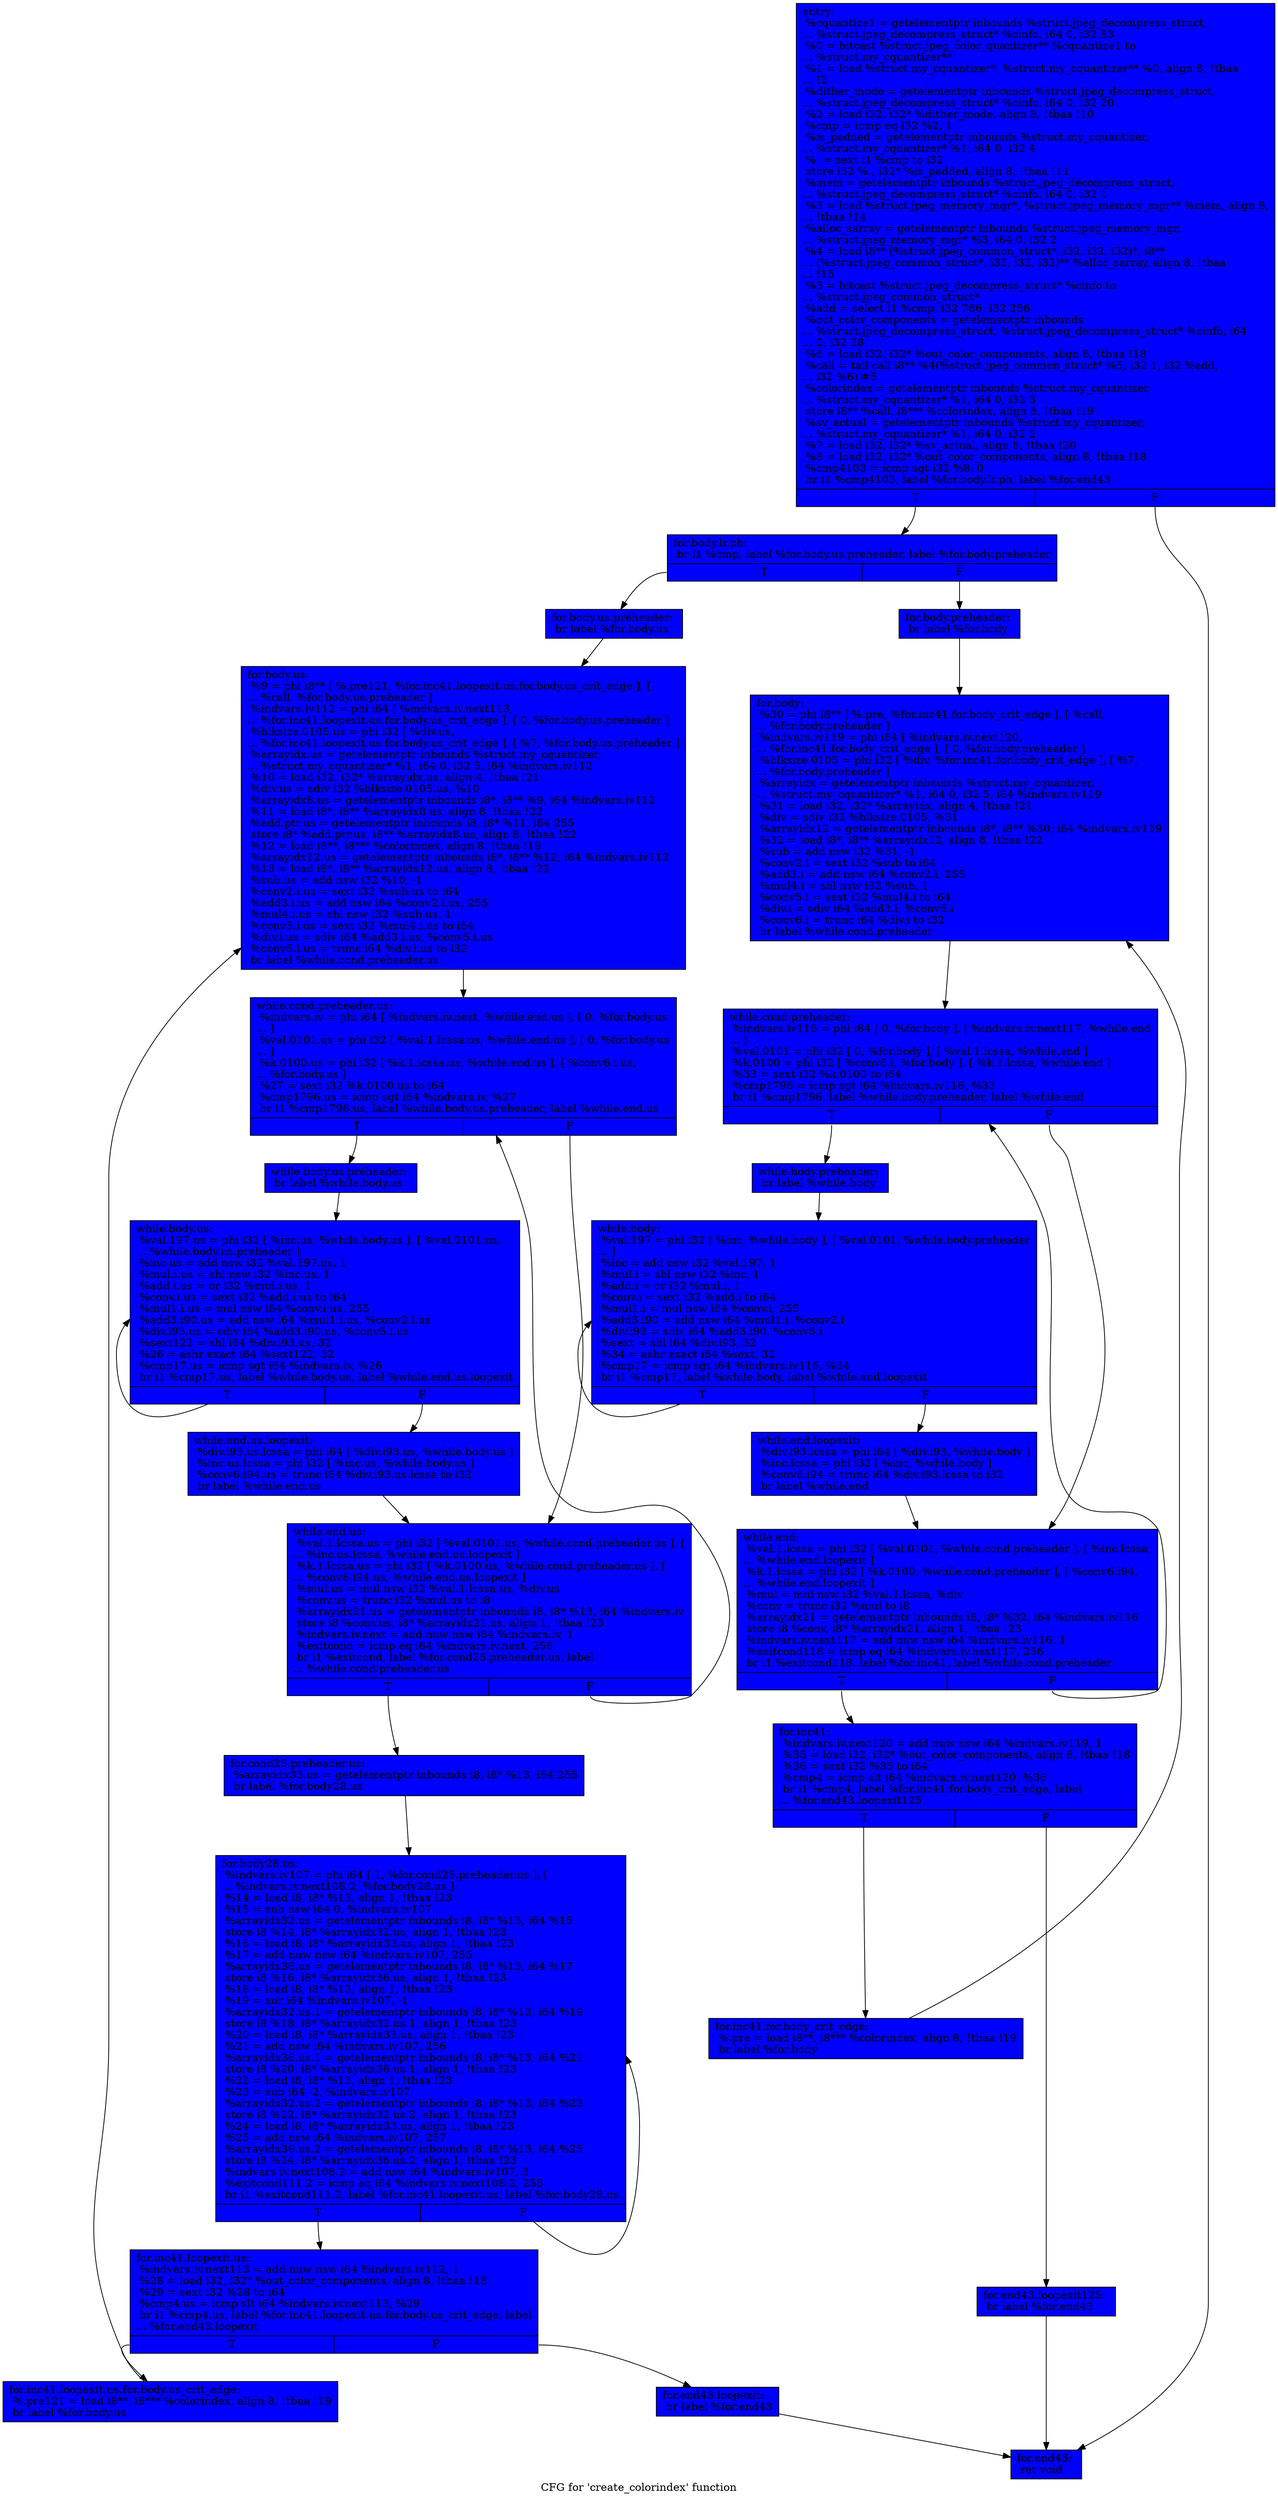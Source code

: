 digraph "CFG for 'create_colorindex' function" {
	label="CFG for 'create_colorindex' function";

	Node0x6a48280 [shape=record, style = filled, fillcolor = blue, label="{entry:\l  %cquantize1 = getelementptr inbounds %struct.jpeg_decompress_struct,\l... %struct.jpeg_decompress_struct* %cinfo, i64 0, i32 83\l  %0 = bitcast %struct.jpeg_color_quantizer** %cquantize1 to\l... %struct.my_cquantizer**\l  %1 = load %struct.my_cquantizer*, %struct.my_cquantizer** %0, align 8, !tbaa\l... !2\l  %dither_mode = getelementptr inbounds %struct.jpeg_decompress_struct,\l... %struct.jpeg_decompress_struct* %cinfo, i64 0, i32 20\l  %2 = load i32, i32* %dither_mode, align 8, !tbaa !10\l  %cmp = icmp eq i32 %2, 1\l  %is_padded = getelementptr inbounds %struct.my_cquantizer,\l... %struct.my_cquantizer* %1, i64 0, i32 4\l  %. = zext i1 %cmp to i32\l  store i32 %., i32* %is_padded, align 8, !tbaa !11\l  %mem = getelementptr inbounds %struct.jpeg_decompress_struct,\l... %struct.jpeg_decompress_struct* %cinfo, i64 0, i32 1\l  %3 = load %struct.jpeg_memory_mgr*, %struct.jpeg_memory_mgr** %mem, align 8,\l... !tbaa !14\l  %alloc_sarray = getelementptr inbounds %struct.jpeg_memory_mgr,\l... %struct.jpeg_memory_mgr* %3, i64 0, i32 2\l  %4 = load i8** (%struct.jpeg_common_struct*, i32, i32, i32)*, i8**\l... (%struct.jpeg_common_struct*, i32, i32, i32)** %alloc_sarray, align 8, !tbaa\l... !15\l  %5 = bitcast %struct.jpeg_decompress_struct* %cinfo to\l... %struct.jpeg_common_struct*\l  %add = select i1 %cmp, i32 766, i32 256\l  %out_color_components = getelementptr inbounds\l... %struct.jpeg_decompress_struct, %struct.jpeg_decompress_struct* %cinfo, i64\l... 0, i32 28\l  %6 = load i32, i32* %out_color_components, align 8, !tbaa !18\l  %call = tail call i8** %4(%struct.jpeg_common_struct* %5, i32 1, i32 %add,\l... i32 %6) #5\l  %colorindex = getelementptr inbounds %struct.my_cquantizer,\l... %struct.my_cquantizer* %1, i64 0, i32 3\l  store i8** %call, i8*** %colorindex, align 8, !tbaa !19\l  %sv_actual = getelementptr inbounds %struct.my_cquantizer,\l... %struct.my_cquantizer* %1, i64 0, i32 2\l  %7 = load i32, i32* %sv_actual, align 8, !tbaa !20\l  %8 = load i32, i32* %out_color_components, align 8, !tbaa !18\l  %cmp4103 = icmp sgt i32 %8, 0\l  br i1 %cmp4103, label %for.body.lr.ph, label %for.end43\l|{<s0>T|<s1>F}}"];
	Node0x6a48280:s0 -> Node0x6a495f0;
	Node0x6a48280:s1 -> Node0x6a31400;
	Node0x6a495f0 [shape=record, style = filled, fillcolor = blue, label="{for.body.lr.ph:                                   \l  br i1 %cmp, label %for.body.us.preheader, label %for.body.preheader\l|{<s0>T|<s1>F}}"];
	Node0x6a495f0:s0 -> Node0x6a31570;
	Node0x6a495f0:s1 -> Node0x6a31610;
	Node0x6a31610 [shape=record, style = filled, fillcolor = blue, label="{for.body.preheader:                               \l  br label %for.body\l}"];
	Node0x6a31610 -> Node0x6a4ae70;
	Node0x6a31570 [shape=record, style = filled, fillcolor = blue, label="{for.body.us.preheader:                            \l  br label %for.body.us\l}"];
	Node0x6a31570 -> Node0x6a4af50;
	Node0x6a4af50 [shape=record, style = filled, fillcolor = blue, label="{for.body.us:                                      \l  %9 = phi i8** [ %.pre121, %for.inc41.loopexit.us.for.body.us_crit_edge ], [\l... %call, %for.body.us.preheader ]\l  %indvars.iv112 = phi i64 [ %indvars.iv.next113,\l... %for.inc41.loopexit.us.for.body.us_crit_edge ], [ 0, %for.body.us.preheader ]\l  %blksize.0105.us = phi i32 [ %div.us,\l... %for.inc41.loopexit.us.for.body.us_crit_edge ], [ %7, %for.body.us.preheader ]\l  %arrayidx.us = getelementptr inbounds %struct.my_cquantizer,\l... %struct.my_cquantizer* %1, i64 0, i32 5, i64 %indvars.iv112\l  %10 = load i32, i32* %arrayidx.us, align 4, !tbaa !21\l  %div.us = sdiv i32 %blksize.0105.us, %10\l  %arrayidx8.us = getelementptr inbounds i8*, i8** %9, i64 %indvars.iv112\l  %11 = load i8*, i8** %arrayidx8.us, align 8, !tbaa !22\l  %add.ptr.us = getelementptr inbounds i8, i8* %11, i64 255\l  store i8* %add.ptr.us, i8** %arrayidx8.us, align 8, !tbaa !22\l  %12 = load i8**, i8*** %colorindex, align 8, !tbaa !19\l  %arrayidx12.us = getelementptr inbounds i8*, i8** %12, i64 %indvars.iv112\l  %13 = load i8*, i8** %arrayidx12.us, align 8, !tbaa !22\l  %sub.us = add nsw i32 %10, -1\l  %conv2.i.us = sext i32 %sub.us to i64\l  %add3.i.us = add nsw i64 %conv2.i.us, 255\l  %mul4.i.us = shl nsw i32 %sub.us, 1\l  %conv5.i.us = sext i32 %mul4.i.us to i64\l  %div.i.us = sdiv i64 %add3.i.us, %conv5.i.us\l  %conv6.i.us = trunc i64 %div.i.us to i32\l  br label %while.cond.preheader.us\l}"];
	Node0x6a4af50 -> Node0x6a4c6e0;
	Node0x6a4c820 [shape=record, style = filled, fillcolor = blue, label="{for.body28.us:                                    \l  %indvars.iv107 = phi i64 [ 1, %for.cond25.preheader.us ], [\l... %indvars.iv.next108.2, %for.body28.us ]\l  %14 = load i8, i8* %13, align 1, !tbaa !23\l  %15 = sub nsw i64 0, %indvars.iv107\l  %arrayidx32.us = getelementptr inbounds i8, i8* %13, i64 %15\l  store i8 %14, i8* %arrayidx32.us, align 1, !tbaa !23\l  %16 = load i8, i8* %arrayidx33.us, align 1, !tbaa !23\l  %17 = add nuw nsw i64 %indvars.iv107, 255\l  %arrayidx36.us = getelementptr inbounds i8, i8* %13, i64 %17\l  store i8 %16, i8* %arrayidx36.us, align 1, !tbaa !23\l  %18 = load i8, i8* %13, align 1, !tbaa !23\l  %19 = xor i64 %indvars.iv107, -1\l  %arrayidx32.us.1 = getelementptr inbounds i8, i8* %13, i64 %19\l  store i8 %18, i8* %arrayidx32.us.1, align 1, !tbaa !23\l  %20 = load i8, i8* %arrayidx33.us, align 1, !tbaa !23\l  %21 = add nsw i64 %indvars.iv107, 256\l  %arrayidx36.us.1 = getelementptr inbounds i8, i8* %13, i64 %21\l  store i8 %20, i8* %arrayidx36.us.1, align 1, !tbaa !23\l  %22 = load i8, i8* %13, align 1, !tbaa !23\l  %23 = sub i64 -2, %indvars.iv107\l  %arrayidx32.us.2 = getelementptr inbounds i8, i8* %13, i64 %23\l  store i8 %22, i8* %arrayidx32.us.2, align 1, !tbaa !23\l  %24 = load i8, i8* %arrayidx33.us, align 1, !tbaa !23\l  %25 = add nsw i64 %indvars.iv107, 257\l  %arrayidx36.us.2 = getelementptr inbounds i8, i8* %13, i64 %25\l  store i8 %24, i8* %arrayidx36.us.2, align 1, !tbaa !23\l  %indvars.iv.next108.2 = add nsw i64 %indvars.iv107, 3\l  %exitcond111.2 = icmp eq i64 %indvars.iv.next108.2, 256\l  br i1 %exitcond111.2, label %for.inc41.loopexit.us, label %for.body28.us\l|{<s0>T|<s1>F}}"];
	Node0x6a4c820:s0 -> Node0x6a4dbb0;
	Node0x6a4c820:s1 -> Node0x6a4c820;
	Node0x6a4b740 [shape=record, style = filled, fillcolor = blue, label="{while.end.us.loopexit:                            \l  %div.i93.us.lcssa = phi i64 [ %div.i93.us, %while.body.us ]\l  %inc.us.lcssa = phi i32 [ %inc.us, %while.body.us ]\l  %conv6.i94.us = trunc i64 %div.i93.us.lcssa to i32\l  br label %while.end.us\l}"];
	Node0x6a4b740 -> Node0x6a4e4a0;
	Node0x6a4e4a0 [shape=record, style = filled, fillcolor = blue, label="{while.end.us:                                     \l  %val.1.lcssa.us = phi i32 [ %val.0101.us, %while.cond.preheader.us ], [\l... %inc.us.lcssa, %while.end.us.loopexit ]\l  %k.1.lcssa.us = phi i32 [ %k.0100.us, %while.cond.preheader.us ], [\l... %conv6.i94.us, %while.end.us.loopexit ]\l  %mul.us = mul nsw i32 %val.1.lcssa.us, %div.us\l  %conv.us = trunc i32 %mul.us to i8\l  %arrayidx21.us = getelementptr inbounds i8, i8* %13, i64 %indvars.iv\l  store i8 %conv.us, i8* %arrayidx21.us, align 1, !tbaa !23\l  %indvars.iv.next = add nuw nsw i64 %indvars.iv, 1\l  %exitcond = icmp eq i64 %indvars.iv.next, 256\l  br i1 %exitcond, label %for.cond25.preheader.us, label\l... %while.cond.preheader.us\l|{<s0>T|<s1>F}}"];
	Node0x6a4e4a0:s0 -> Node0x6a4c900;
	Node0x6a4e4a0:s1 -> Node0x6a4c6e0;
	Node0x6a4b870 [shape=record, style = filled, fillcolor = blue, label="{while.body.us:                                    \l  %val.197.us = phi i32 [ %inc.us, %while.body.us ], [ %val.0101.us,\l... %while.body.us.preheader ]\l  %inc.us = add nsw i32 %val.197.us, 1\l  %mul.i.us = shl nsw i32 %inc.us, 1\l  %add.i.us = or i32 %mul.i.us, 1\l  %conv.i.us = sext i32 %add.i.us to i64\l  %mul1.i.us = mul nsw i64 %conv.i.us, 255\l  %add3.i90.us = add nsw i64 %mul1.i.us, %conv2.i.us\l  %div.i93.us = sdiv i64 %add3.i90.us, %conv5.i.us\l  %sext122 = shl i64 %div.i93.us, 32\l  %26 = ashr exact i64 %sext122, 32\l  %cmp17.us = icmp sgt i64 %indvars.iv, %26\l  br i1 %cmp17.us, label %while.body.us, label %while.end.us.loopexit\l|{<s0>T|<s1>F}}"];
	Node0x6a4b870:s0 -> Node0x6a4b870;
	Node0x6a4b870:s1 -> Node0x6a4b740;
	Node0x6a4c6e0 [shape=record, style = filled, fillcolor = blue, label="{while.cond.preheader.us:                          \l  %indvars.iv = phi i64 [ %indvars.iv.next, %while.end.us ], [ 0, %for.body.us\l... ]\l  %val.0101.us = phi i32 [ %val.1.lcssa.us, %while.end.us ], [ 0, %for.body.us\l... ]\l  %k.0100.us = phi i32 [ %k.1.lcssa.us, %while.end.us ], [ %conv6.i.us,\l... %for.body.us ]\l  %27 = sext i32 %k.0100.us to i64\l  %cmp1796.us = icmp sgt i64 %indvars.iv, %27\l  br i1 %cmp1796.us, label %while.body.us.preheader, label %while.end.us\l|{<s0>T|<s1>F}}"];
	Node0x6a4c6e0:s0 -> Node0x6a4edb0;
	Node0x6a4c6e0:s1 -> Node0x6a4e4a0;
	Node0x6a4edb0 [shape=record, style = filled, fillcolor = blue, label="{while.body.us.preheader:                          \l  br label %while.body.us\l}"];
	Node0x6a4edb0 -> Node0x6a4b870;
	Node0x6a4c900 [shape=record, style = filled, fillcolor = blue, label="{for.cond25.preheader.us:                          \l  %arrayidx33.us = getelementptr inbounds i8, i8* %13, i64 255\l  br label %for.body28.us\l}"];
	Node0x6a4c900 -> Node0x6a4c820;
	Node0x6a4dbb0 [shape=record, style = filled, fillcolor = blue, label="{for.inc41.loopexit.us:                            \l  %indvars.iv.next113 = add nuw nsw i64 %indvars.iv112, 1\l  %28 = load i32, i32* %out_color_components, align 8, !tbaa !18\l  %29 = sext i32 %28 to i64\l  %cmp4.us = icmp slt i64 %indvars.iv.next113, %29\l  br i1 %cmp4.us, label %for.inc41.loopexit.us.for.body.us_crit_edge, label\l... %for.end43.loopexit\l|{<s0>T|<s1>F}}"];
	Node0x6a4dbb0:s0 -> Node0x6a4b0b0;
	Node0x6a4dbb0:s1 -> Node0x6a4f9a0;
	Node0x6a4b0b0 [shape=record, style = filled, fillcolor = blue, label="{for.inc41.loopexit.us.for.body.us_crit_edge:      \l  %.pre121 = load i8**, i8*** %colorindex, align 8, !tbaa !19\l  br label %for.body.us\l}"];
	Node0x6a4b0b0 -> Node0x6a4af50;
	Node0x6a4ae70 [shape=record, style = filled, fillcolor = blue, label="{for.body:                                         \l  %30 = phi i8** [ %.pre, %for.inc41.for.body_crit_edge ], [ %call,\l... %for.body.preheader ]\l  %indvars.iv119 = phi i64 [ %indvars.iv.next120,\l... %for.inc41.for.body_crit_edge ], [ 0, %for.body.preheader ]\l  %blksize.0105 = phi i32 [ %div, %for.inc41.for.body_crit_edge ], [ %7,\l... %for.body.preheader ]\l  %arrayidx = getelementptr inbounds %struct.my_cquantizer,\l... %struct.my_cquantizer* %1, i64 0, i32 5, i64 %indvars.iv119\l  %31 = load i32, i32* %arrayidx, align 4, !tbaa !21\l  %div = sdiv i32 %blksize.0105, %31\l  %arrayidx12 = getelementptr inbounds i8*, i8** %30, i64 %indvars.iv119\l  %32 = load i8*, i8** %arrayidx12, align 8, !tbaa !22\l  %sub = add nsw i32 %31, -1\l  %conv2.i = sext i32 %sub to i64\l  %add3.i = add nsw i64 %conv2.i, 255\l  %mul4.i = shl nsw i32 %sub, 1\l  %conv5.i = sext i32 %mul4.i to i64\l  %div.i = sdiv i64 %add3.i, %conv5.i\l  %conv6.i = trunc i64 %div.i to i32\l  br label %while.cond.preheader\l}"];
	Node0x6a4ae70 -> Node0x6a505d0;
	Node0x6a505d0 [shape=record, style = filled, fillcolor = blue, label="{while.cond.preheader:                             \l  %indvars.iv116 = phi i64 [ 0, %for.body ], [ %indvars.iv.next117, %while.end\l... ]\l  %val.0101 = phi i32 [ 0, %for.body ], [ %val.1.lcssa, %while.end ]\l  %k.0100 = phi i32 [ %conv6.i, %for.body ], [ %k.1.lcssa, %while.end ]\l  %33 = sext i32 %k.0100 to i64\l  %cmp1796 = icmp sgt i64 %indvars.iv116, %33\l  br i1 %cmp1796, label %while.body.preheader, label %while.end\l|{<s0>T|<s1>F}}"];
	Node0x6a505d0:s0 -> Node0x6a4e170;
	Node0x6a505d0:s1 -> Node0x6a50790;
	Node0x6a4e170 [shape=record, style = filled, fillcolor = blue, label="{while.body.preheader:                             \l  br label %while.body\l}"];
	Node0x6a4e170 -> Node0x6a51490;
	Node0x6a51490 [shape=record, style = filled, fillcolor = blue, label="{while.body:                                       \l  %val.197 = phi i32 [ %inc, %while.body ], [ %val.0101, %while.body.preheader\l... ]\l  %inc = add nsw i32 %val.197, 1\l  %mul.i = shl nsw i32 %inc, 1\l  %add.i = or i32 %mul.i, 1\l  %conv.i = sext i32 %add.i to i64\l  %mul1.i = mul nsw i64 %conv.i, 255\l  %add3.i90 = add nsw i64 %mul1.i, %conv2.i\l  %div.i93 = sdiv i64 %add3.i90, %conv5.i\l  %sext = shl i64 %div.i93, 32\l  %34 = ashr exact i64 %sext, 32\l  %cmp17 = icmp sgt i64 %indvars.iv116, %34\l  br i1 %cmp17, label %while.body, label %while.end.loopexit\l|{<s0>T|<s1>F}}"];
	Node0x6a51490:s0 -> Node0x6a51490;
	Node0x6a51490:s1 -> Node0x6a51b40;
	Node0x6a51b40 [shape=record, style = filled, fillcolor = blue, label="{while.end.loopexit:                               \l  %div.i93.lcssa = phi i64 [ %div.i93, %while.body ]\l  %inc.lcssa = phi i32 [ %inc, %while.body ]\l  %conv6.i94 = trunc i64 %div.i93.lcssa to i32\l  br label %while.end\l}"];
	Node0x6a51b40 -> Node0x6a50790;
	Node0x6a50790 [shape=record, style = filled, fillcolor = blue, label="{while.end:                                        \l  %val.1.lcssa = phi i32 [ %val.0101, %while.cond.preheader ], [ %inc.lcssa,\l... %while.end.loopexit ]\l  %k.1.lcssa = phi i32 [ %k.0100, %while.cond.preheader ], [ %conv6.i94,\l... %while.end.loopexit ]\l  %mul = mul nsw i32 %val.1.lcssa, %div\l  %conv = trunc i32 %mul to i8\l  %arrayidx21 = getelementptr inbounds i8, i8* %32, i64 %indvars.iv116\l  store i8 %conv, i8* %arrayidx21, align 1, !tbaa !23\l  %indvars.iv.next117 = add nuw nsw i64 %indvars.iv116, 1\l  %exitcond118 = icmp eq i64 %indvars.iv.next117, 256\l  br i1 %exitcond118, label %for.inc41, label %while.cond.preheader\l|{<s0>T|<s1>F}}"];
	Node0x6a50790:s0 -> Node0x6a52290;
	Node0x6a50790:s1 -> Node0x6a505d0;
	Node0x6a52290 [shape=record, style = filled, fillcolor = blue, label="{for.inc41:                                        \l  %indvars.iv.next120 = add nuw nsw i64 %indvars.iv119, 1\l  %35 = load i32, i32* %out_color_components, align 8, !tbaa !18\l  %36 = sext i32 %35 to i64\l  %cmp4 = icmp slt i64 %indvars.iv.next120, %36\l  br i1 %cmp4, label %for.inc41.for.body_crit_edge, label\l... %for.end43.loopexit125\l|{<s0>T|<s1>F}}"];
	Node0x6a52290:s0 -> Node0x6a4fab0;
	Node0x6a52290:s1 -> Node0x6a524d0;
	Node0x6a4fab0 [shape=record, style = filled, fillcolor = blue, label="{for.inc41.for.body_crit_edge:                     \l  %.pre = load i8**, i8*** %colorindex, align 8, !tbaa !19\l  br label %for.body\l}"];
	Node0x6a4fab0 -> Node0x6a4ae70;
	Node0x6a4f9a0 [shape=record, style = filled, fillcolor = blue, label="{for.end43.loopexit:                               \l  br label %for.end43\l}"];
	Node0x6a4f9a0 -> Node0x6a31400;
	Node0x6a524d0 [shape=record, style = filled, fillcolor = blue, label="{for.end43.loopexit125:                            \l  br label %for.end43\l}"];
	Node0x6a524d0 -> Node0x6a31400;
	Node0x6a31400 [shape=record, style = filled, fillcolor = blue, label="{for.end43:                                        \l  ret void\l}"];
}
